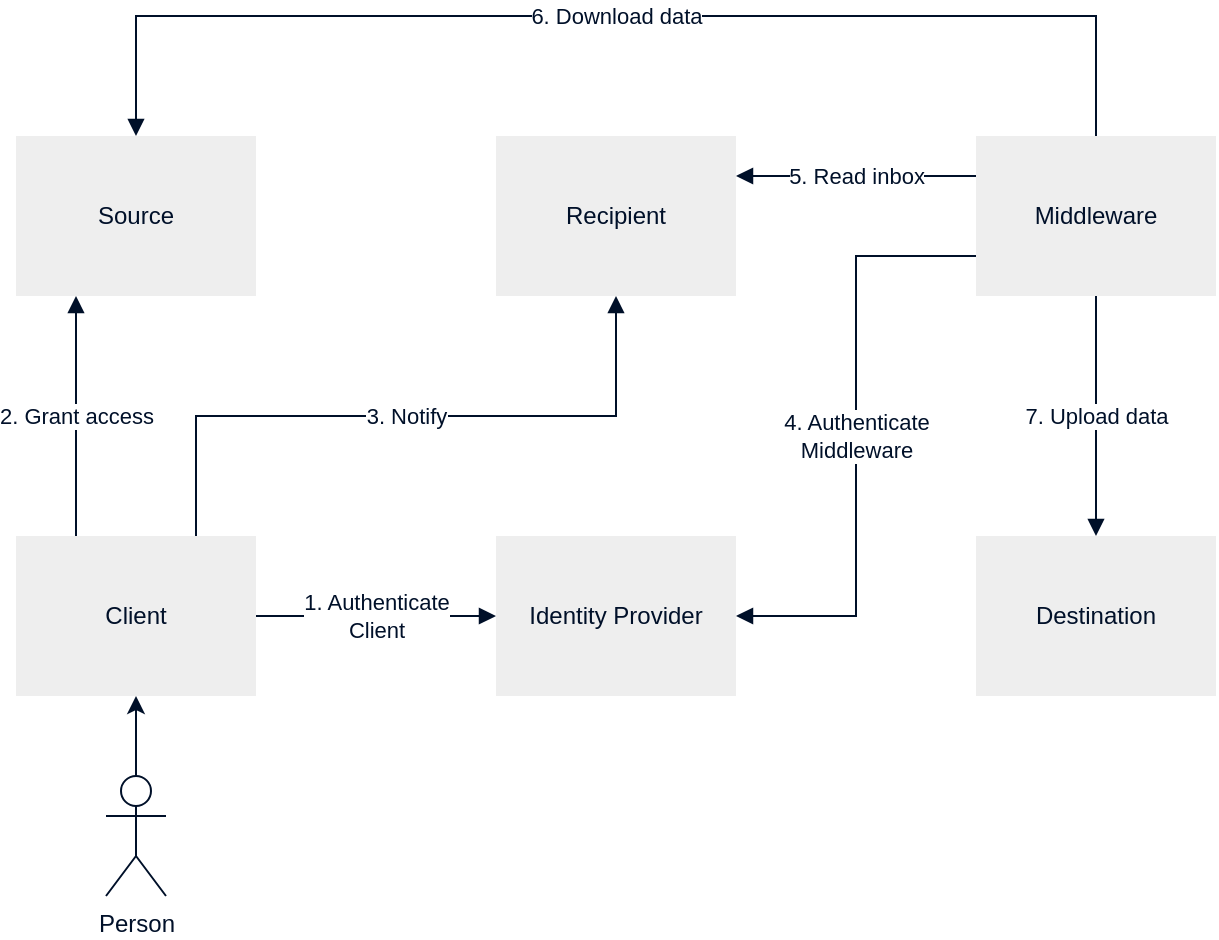 <mxfile version="13.6.5">
    <diagram id="VKQkzHhzJcvSAiY0F_G4" name="Page-1">
        <mxGraphModel dx="231" dy="561" grid="1" gridSize="10" guides="1" tooltips="1" connect="1" arrows="1" fold="1" page="1" pageScale="1" pageWidth="827" pageHeight="1169" math="0" shadow="0">
            <root>
                <mxCell id="0"/>
                <mxCell id="1" parent="0"/>
                <mxCell id="2" value="Source" style="rounded=0;whiteSpace=wrap;html=1;fillColor=#EEEEEE;strokeColor=none;fontColor=#001029;" parent="1" vertex="1">
                    <mxGeometry x="200" y="80" width="120" height="80" as="geometry"/>
                </mxCell>
                <mxCell id="3" value="Middleware" style="rounded=0;whiteSpace=wrap;html=1;fillColor=#EEEEEE;strokeColor=none;fontColor=#001029;" parent="1" vertex="1">
                    <mxGeometry x="680" y="80" width="120" height="80" as="geometry"/>
                </mxCell>
                <mxCell id="4" value="Recipient" style="rounded=0;whiteSpace=wrap;html=1;fillColor=#EEEEEE;strokeColor=none;fontColor=#001029;" parent="1" vertex="1">
                    <mxGeometry x="440" y="80" width="120" height="80" as="geometry"/>
                </mxCell>
                <mxCell id="5" value="Destination" style="rounded=0;whiteSpace=wrap;html=1;fillColor=#EEEEEE;strokeColor=none;fontColor=#001029;" parent="1" vertex="1">
                    <mxGeometry x="680" y="280" width="120" height="80" as="geometry"/>
                </mxCell>
                <mxCell id="6" value="Client" style="rounded=0;whiteSpace=wrap;html=1;fillColor=#EEEEEE;strokeColor=none;fontColor=#001029;" parent="1" vertex="1">
                    <mxGeometry x="200" y="280" width="120" height="80" as="geometry"/>
                </mxCell>
                <mxCell id="7" value="Person" style="shape=umlActor;verticalLabelPosition=bottom;verticalAlign=top;html=1;outlineConnect=0;fontColor=#001029;strokeColor=#001029;" parent="1" vertex="1">
                    <mxGeometry x="245" y="400" width="30" height="60" as="geometry"/>
                </mxCell>
                <mxCell id="8" value="" style="endArrow=classic;html=1;exitX=0.5;exitY=0;exitDx=0;exitDy=0;exitPerimeter=0;entryX=0.5;entryY=1;entryDx=0;entryDy=0;labelBackgroundColor=#001029;fontColor=#FFFFFF;strokeColor=#001029;" parent="1" source="7" target="6" edge="1">
                    <mxGeometry width="50" height="50" relative="1" as="geometry">
                        <mxPoint x="320" y="260" as="sourcePoint"/>
                        <mxPoint x="370" y="210" as="targetPoint"/>
                    </mxGeometry>
                </mxCell>
                <mxCell id="9" value="" style="endArrow=block;html=1;endFill=1;rounded=0;entryX=0;entryY=0.5;entryDx=0;entryDy=0;exitX=1;exitY=0.5;exitDx=0;exitDy=0;labelBackgroundColor=#FFFFFF;fontColor=#001029;strokeColor=#001029;" parent="1" source="6" target="11" edge="1">
                    <mxGeometry relative="1" as="geometry">
                        <mxPoint x="360" y="400" as="sourcePoint"/>
                        <mxPoint x="460" y="400" as="targetPoint"/>
                        <Array as="points"/>
                    </mxGeometry>
                </mxCell>
                <mxCell id="10" value="1. Authenticate&lt;br&gt;Client" style="edgeLabel;resizable=0;html=1;align=center;verticalAlign=middle;labelBackgroundColor=#FFFFFF;fontColor=#001029;" parent="9" connectable="0" vertex="1">
                    <mxGeometry relative="1" as="geometry"/>
                </mxCell>
                <mxCell id="11" value="Identity Provider" style="rounded=0;whiteSpace=wrap;html=1;fillColor=#EEEEEE;strokeColor=none;fontColor=#001029;" parent="1" vertex="1">
                    <mxGeometry x="440" y="280" width="120" height="80" as="geometry"/>
                </mxCell>
                <mxCell id="14" value="" style="endArrow=block;html=1;exitX=0.25;exitY=0;exitDx=0;exitDy=0;endFill=1;rounded=0;entryX=0.25;entryY=1;entryDx=0;entryDy=0;labelBackgroundColor=#001029;fontColor=#FFFFFF;strokeColor=#001029;" parent="1" source="6" target="2" edge="1">
                    <mxGeometry relative="1" as="geometry">
                        <mxPoint x="460" y="360" as="sourcePoint"/>
                        <mxPoint x="300" y="200" as="targetPoint"/>
                        <Array as="points">
                            <mxPoint x="230" y="220"/>
                        </Array>
                    </mxGeometry>
                </mxCell>
                <mxCell id="15" value="2. Grant access" style="edgeLabel;resizable=0;html=1;align=center;verticalAlign=middle;labelBackgroundColor=#FFFFFF;fontColor=#001029;" parent="14" connectable="0" vertex="1">
                    <mxGeometry relative="1" as="geometry"/>
                </mxCell>
                <mxCell id="18" value="" style="endArrow=block;html=1;entryX=0.5;entryY=1;entryDx=0;entryDy=0;exitX=0.75;exitY=0;exitDx=0;exitDy=0;endFill=1;rounded=0;labelBackgroundColor=#FFFFFF;strokeColor=#001029;fontColor=#001029;" parent="1" source="6" target="4" edge="1">
                    <mxGeometry relative="1" as="geometry">
                        <mxPoint x="330" y="310" as="sourcePoint"/>
                        <mxPoint x="450" y="310" as="targetPoint"/>
                        <Array as="points">
                            <mxPoint x="290" y="220"/>
                            <mxPoint x="500" y="220"/>
                        </Array>
                    </mxGeometry>
                </mxCell>
                <mxCell id="19" value="3. Notify" style="edgeLabel;resizable=0;html=1;align=center;verticalAlign=middle;labelBackgroundColor=#FFFFFF;fontColor=#001029;" parent="18" connectable="0" vertex="1">
                    <mxGeometry relative="1" as="geometry"/>
                </mxCell>
                <mxCell id="20" value="" style="endArrow=block;html=1;entryX=0.5;entryY=0;entryDx=0;entryDy=0;exitX=0.5;exitY=0;exitDx=0;exitDy=0;endFill=1;rounded=0;labelBackgroundColor=#FFFFFF;strokeColor=#001029;fontColor=#001029;" parent="1" source="3" target="2" edge="1">
                    <mxGeometry relative="1" as="geometry">
                        <mxPoint x="540" y="290" as="sourcePoint"/>
                        <mxPoint x="540" y="170" as="targetPoint"/>
                        <Array as="points">
                            <mxPoint x="740" y="20"/>
                            <mxPoint x="260" y="20"/>
                        </Array>
                    </mxGeometry>
                </mxCell>
                <mxCell id="21" value="6. Download data" style="edgeLabel;resizable=0;html=1;align=center;verticalAlign=middle;labelBackgroundColor=#FFFFFF;fontColor=#001029;" parent="20" connectable="0" vertex="1">
                    <mxGeometry relative="1" as="geometry"/>
                </mxCell>
                <mxCell id="22" value="" style="endArrow=block;html=1;entryX=0.5;entryY=0;entryDx=0;entryDy=0;exitX=0.5;exitY=1;exitDx=0;exitDy=0;endFill=1;rounded=0;labelBackgroundColor=#FFFFFF;strokeColor=#001029;fontColor=#001029;" parent="1" source="3" target="5" edge="1">
                    <mxGeometry relative="1" as="geometry">
                        <mxPoint x="550" y="300" as="sourcePoint"/>
                        <mxPoint x="550" y="180" as="targetPoint"/>
                        <Array as="points"/>
                    </mxGeometry>
                </mxCell>
                <mxCell id="23" value="7. Upload data" style="edgeLabel;resizable=0;html=1;align=center;verticalAlign=middle;labelBackgroundColor=#FFFFFF;fontColor=#001029;" parent="22" connectable="0" vertex="1">
                    <mxGeometry relative="1" as="geometry"/>
                </mxCell>
                <mxCell id="24" value="" style="endArrow=block;html=1;entryX=1;entryY=0.25;entryDx=0;entryDy=0;exitX=0;exitY=0.25;exitDx=0;exitDy=0;endFill=1;rounded=0;labelBackgroundColor=#FFFFFF;fontColor=#001029;strokeColor=#001029;" parent="1" source="3" target="4" edge="1">
                    <mxGeometry relative="1" as="geometry">
                        <mxPoint x="560" y="310" as="sourcePoint"/>
                        <mxPoint x="560" y="190" as="targetPoint"/>
                        <Array as="points"/>
                    </mxGeometry>
                </mxCell>
                <mxCell id="25" value="5. Read inbox" style="edgeLabel;resizable=0;html=1;align=center;verticalAlign=middle;labelBackgroundColor=#FFFFFF;fontColor=#001029;" parent="24" connectable="0" vertex="1">
                    <mxGeometry relative="1" as="geometry"/>
                </mxCell>
                <mxCell id="26" value="" style="endArrow=block;html=1;entryX=1;entryY=0.5;entryDx=0;entryDy=0;exitX=0;exitY=0.75;exitDx=0;exitDy=0;endFill=1;rounded=0;labelBackgroundColor=#FFFFFF;strokeColor=#001029;fontColor=#001029;" parent="1" source="3" target="11" edge="1">
                    <mxGeometry relative="1" as="geometry">
                        <mxPoint x="690" y="130" as="sourcePoint"/>
                        <mxPoint x="570" y="130" as="targetPoint"/>
                        <Array as="points">
                            <mxPoint x="620" y="140"/>
                            <mxPoint x="620" y="320"/>
                        </Array>
                    </mxGeometry>
                </mxCell>
                <mxCell id="27" value="4. Authenticate&lt;br&gt;Middleware" style="edgeLabel;resizable=0;html=1;align=center;verticalAlign=middle;labelBackgroundColor=#FFFFFF;fontColor=#001029;" parent="26" connectable="0" vertex="1">
                    <mxGeometry relative="1" as="geometry"/>
                </mxCell>
            </root>
        </mxGraphModel>
    </diagram>
</mxfile>